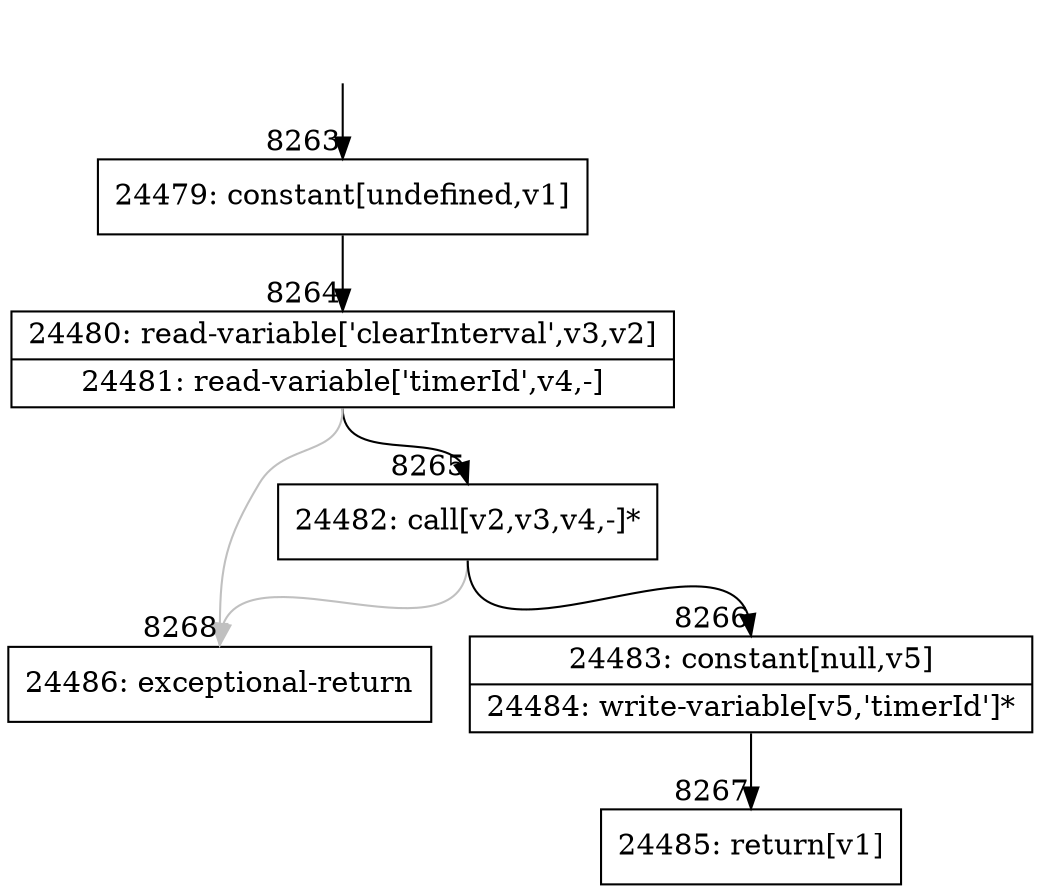 digraph {
rankdir="TD"
BB_entry532[shape=none,label=""];
BB_entry532 -> BB8263 [tailport=s, headport=n, headlabel="    8263"]
BB8263 [shape=record label="{24479: constant[undefined,v1]}" ] 
BB8263 -> BB8264 [tailport=s, headport=n, headlabel="      8264"]
BB8264 [shape=record label="{24480: read-variable['clearInterval',v3,v2]|24481: read-variable['timerId',v4,-]}" ] 
BB8264 -> BB8265 [tailport=s, headport=n, headlabel="      8265"]
BB8264 -> BB8268 [tailport=s, headport=n, color=gray, headlabel="      8268"]
BB8265 [shape=record label="{24482: call[v2,v3,v4,-]*}" ] 
BB8265 -> BB8266 [tailport=s, headport=n, headlabel="      8266"]
BB8265 -> BB8268 [tailport=s, headport=n, color=gray]
BB8266 [shape=record label="{24483: constant[null,v5]|24484: write-variable[v5,'timerId']*}" ] 
BB8266 -> BB8267 [tailport=s, headport=n, headlabel="      8267"]
BB8267 [shape=record label="{24485: return[v1]}" ] 
BB8268 [shape=record label="{24486: exceptional-return}" ] 
}
